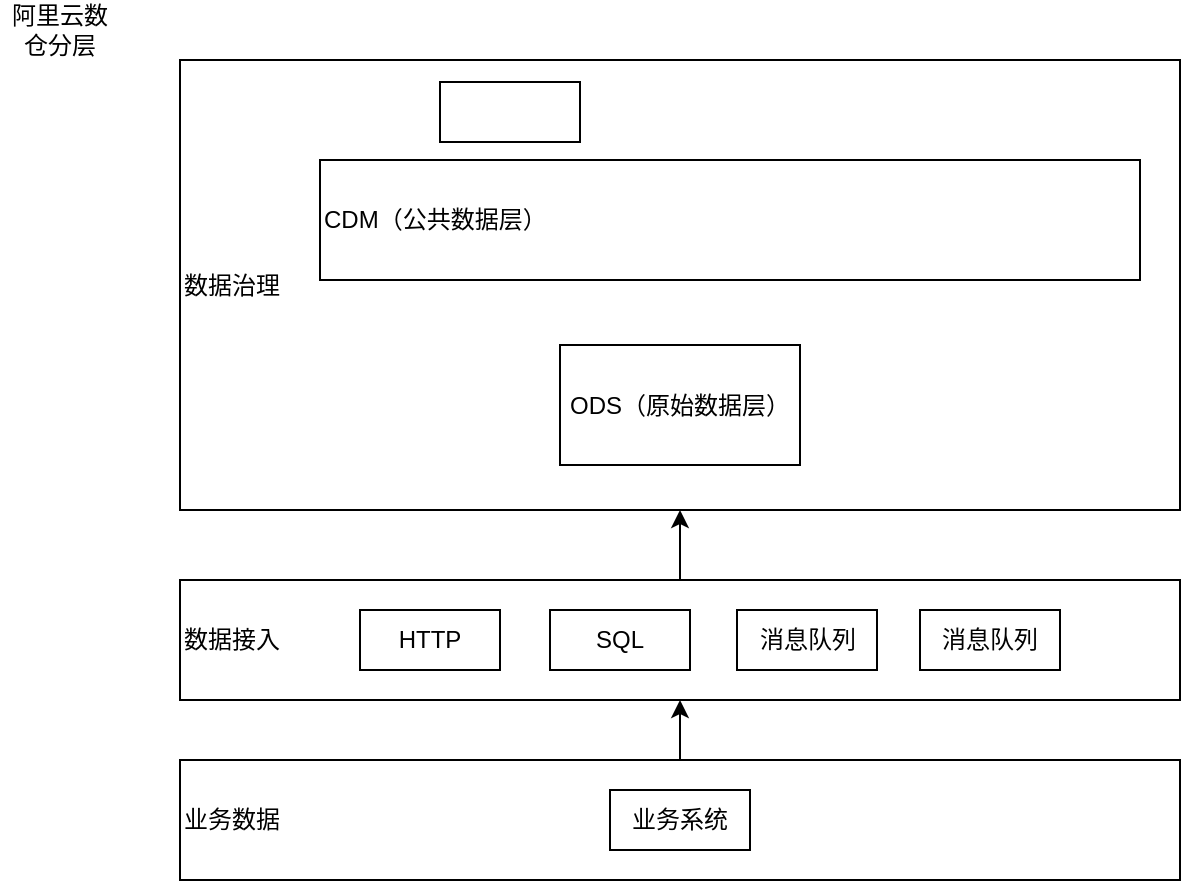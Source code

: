 <mxfile version="27.0.6">
  <diagram name="第 1 页" id="IsGkAifAaymL5s1E6pn2">
    <mxGraphModel dx="1226" dy="620" grid="1" gridSize="10" guides="1" tooltips="1" connect="1" arrows="1" fold="1" page="1" pageScale="1" pageWidth="827" pageHeight="1169" math="0" shadow="0">
      <root>
        <mxCell id="0" />
        <mxCell id="1" parent="0" />
        <mxCell id="WRWL0OdQ9SYDnA062jXD-10" value="数据治理" style="rounded=0;whiteSpace=wrap;html=1;align=left;" vertex="1" parent="1">
          <mxGeometry x="100" y="40" width="500" height="225" as="geometry" />
        </mxCell>
        <mxCell id="I_psaVGzcSdA9k-5AXr2-1" value="CDM（公共数据层）" style="rounded=0;whiteSpace=wrap;html=1;align=left;" parent="1" vertex="1">
          <mxGeometry x="170" y="90" width="410" height="60" as="geometry" />
        </mxCell>
        <mxCell id="EinJu-5x4WggMxgmagd6-1" value="ODS（原始数据层）" style="rounded=0;whiteSpace=wrap;html=1;" parent="1" vertex="1">
          <mxGeometry x="290" y="182.5" width="120" height="60" as="geometry" />
        </mxCell>
        <mxCell id="WRWL0OdQ9SYDnA062jXD-1" value="阿里云数仓分层" style="text;html=1;align=center;verticalAlign=middle;whiteSpace=wrap;rounded=0;" vertex="1" parent="1">
          <mxGeometry x="10" y="10" width="60" height="30" as="geometry" />
        </mxCell>
        <mxCell id="WRWL0OdQ9SYDnA062jXD-2" value="" style="rounded=0;whiteSpace=wrap;html=1;" vertex="1" parent="1">
          <mxGeometry x="230" y="51" width="70" height="30" as="geometry" />
        </mxCell>
        <mxCell id="WRWL0OdQ9SYDnA062jXD-13" style="edgeStyle=orthogonalEdgeStyle;rounded=0;orthogonalLoop=1;jettySize=auto;html=1;exitX=0.5;exitY=0;exitDx=0;exitDy=0;entryX=0.5;entryY=1;entryDx=0;entryDy=0;" edge="1" parent="1" source="WRWL0OdQ9SYDnA062jXD-3" target="WRWL0OdQ9SYDnA062jXD-10">
          <mxGeometry relative="1" as="geometry" />
        </mxCell>
        <mxCell id="WRWL0OdQ9SYDnA062jXD-3" value="数据接入" style="rounded=0;whiteSpace=wrap;html=1;align=left;" vertex="1" parent="1">
          <mxGeometry x="100" y="300" width="500" height="60" as="geometry" />
        </mxCell>
        <mxCell id="WRWL0OdQ9SYDnA062jXD-4" value="HTTP" style="rounded=0;whiteSpace=wrap;html=1;" vertex="1" parent="1">
          <mxGeometry x="190" y="315" width="70" height="30" as="geometry" />
        </mxCell>
        <mxCell id="WRWL0OdQ9SYDnA062jXD-7" value="SQL" style="rounded=0;whiteSpace=wrap;html=1;" vertex="1" parent="1">
          <mxGeometry x="285" y="315" width="70" height="30" as="geometry" />
        </mxCell>
        <mxCell id="WRWL0OdQ9SYDnA062jXD-8" value="消息队列" style="rounded=0;whiteSpace=wrap;html=1;" vertex="1" parent="1">
          <mxGeometry x="378.5" y="315" width="70" height="30" as="geometry" />
        </mxCell>
        <mxCell id="WRWL0OdQ9SYDnA062jXD-9" value="消息队列" style="rounded=0;whiteSpace=wrap;html=1;" vertex="1" parent="1">
          <mxGeometry x="470" y="315" width="70" height="30" as="geometry" />
        </mxCell>
        <mxCell id="WRWL0OdQ9SYDnA062jXD-12" style="edgeStyle=orthogonalEdgeStyle;rounded=0;orthogonalLoop=1;jettySize=auto;html=1;exitX=0.5;exitY=0;exitDx=0;exitDy=0;entryX=0.5;entryY=1;entryDx=0;entryDy=0;" edge="1" parent="1" source="WRWL0OdQ9SYDnA062jXD-11" target="WRWL0OdQ9SYDnA062jXD-3">
          <mxGeometry relative="1" as="geometry" />
        </mxCell>
        <mxCell id="WRWL0OdQ9SYDnA062jXD-11" value="业务数据" style="rounded=0;whiteSpace=wrap;html=1;align=left;" vertex="1" parent="1">
          <mxGeometry x="100" y="390" width="500" height="60" as="geometry" />
        </mxCell>
        <mxCell id="WRWL0OdQ9SYDnA062jXD-14" value="业务系统" style="rounded=0;whiteSpace=wrap;html=1;" vertex="1" parent="1">
          <mxGeometry x="315" y="405" width="70" height="30" as="geometry" />
        </mxCell>
      </root>
    </mxGraphModel>
  </diagram>
</mxfile>
